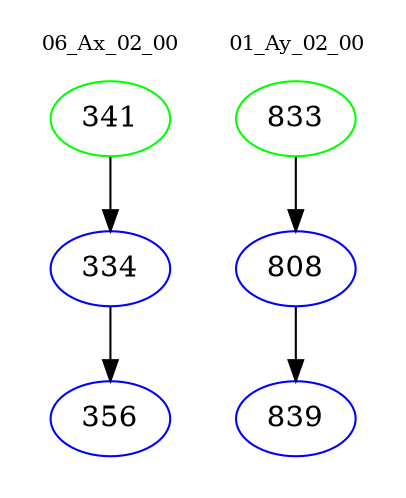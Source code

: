 digraph{
subgraph cluster_0 {
color = white
label = "06_Ax_02_00";
fontsize=10;
T0_341 [label="341", color="green"]
T0_341 -> T0_334 [color="black"]
T0_334 [label="334", color="blue"]
T0_334 -> T0_356 [color="black"]
T0_356 [label="356", color="blue"]
}
subgraph cluster_1 {
color = white
label = "01_Ay_02_00";
fontsize=10;
T1_833 [label="833", color="green"]
T1_833 -> T1_808 [color="black"]
T1_808 [label="808", color="blue"]
T1_808 -> T1_839 [color="black"]
T1_839 [label="839", color="blue"]
}
}
